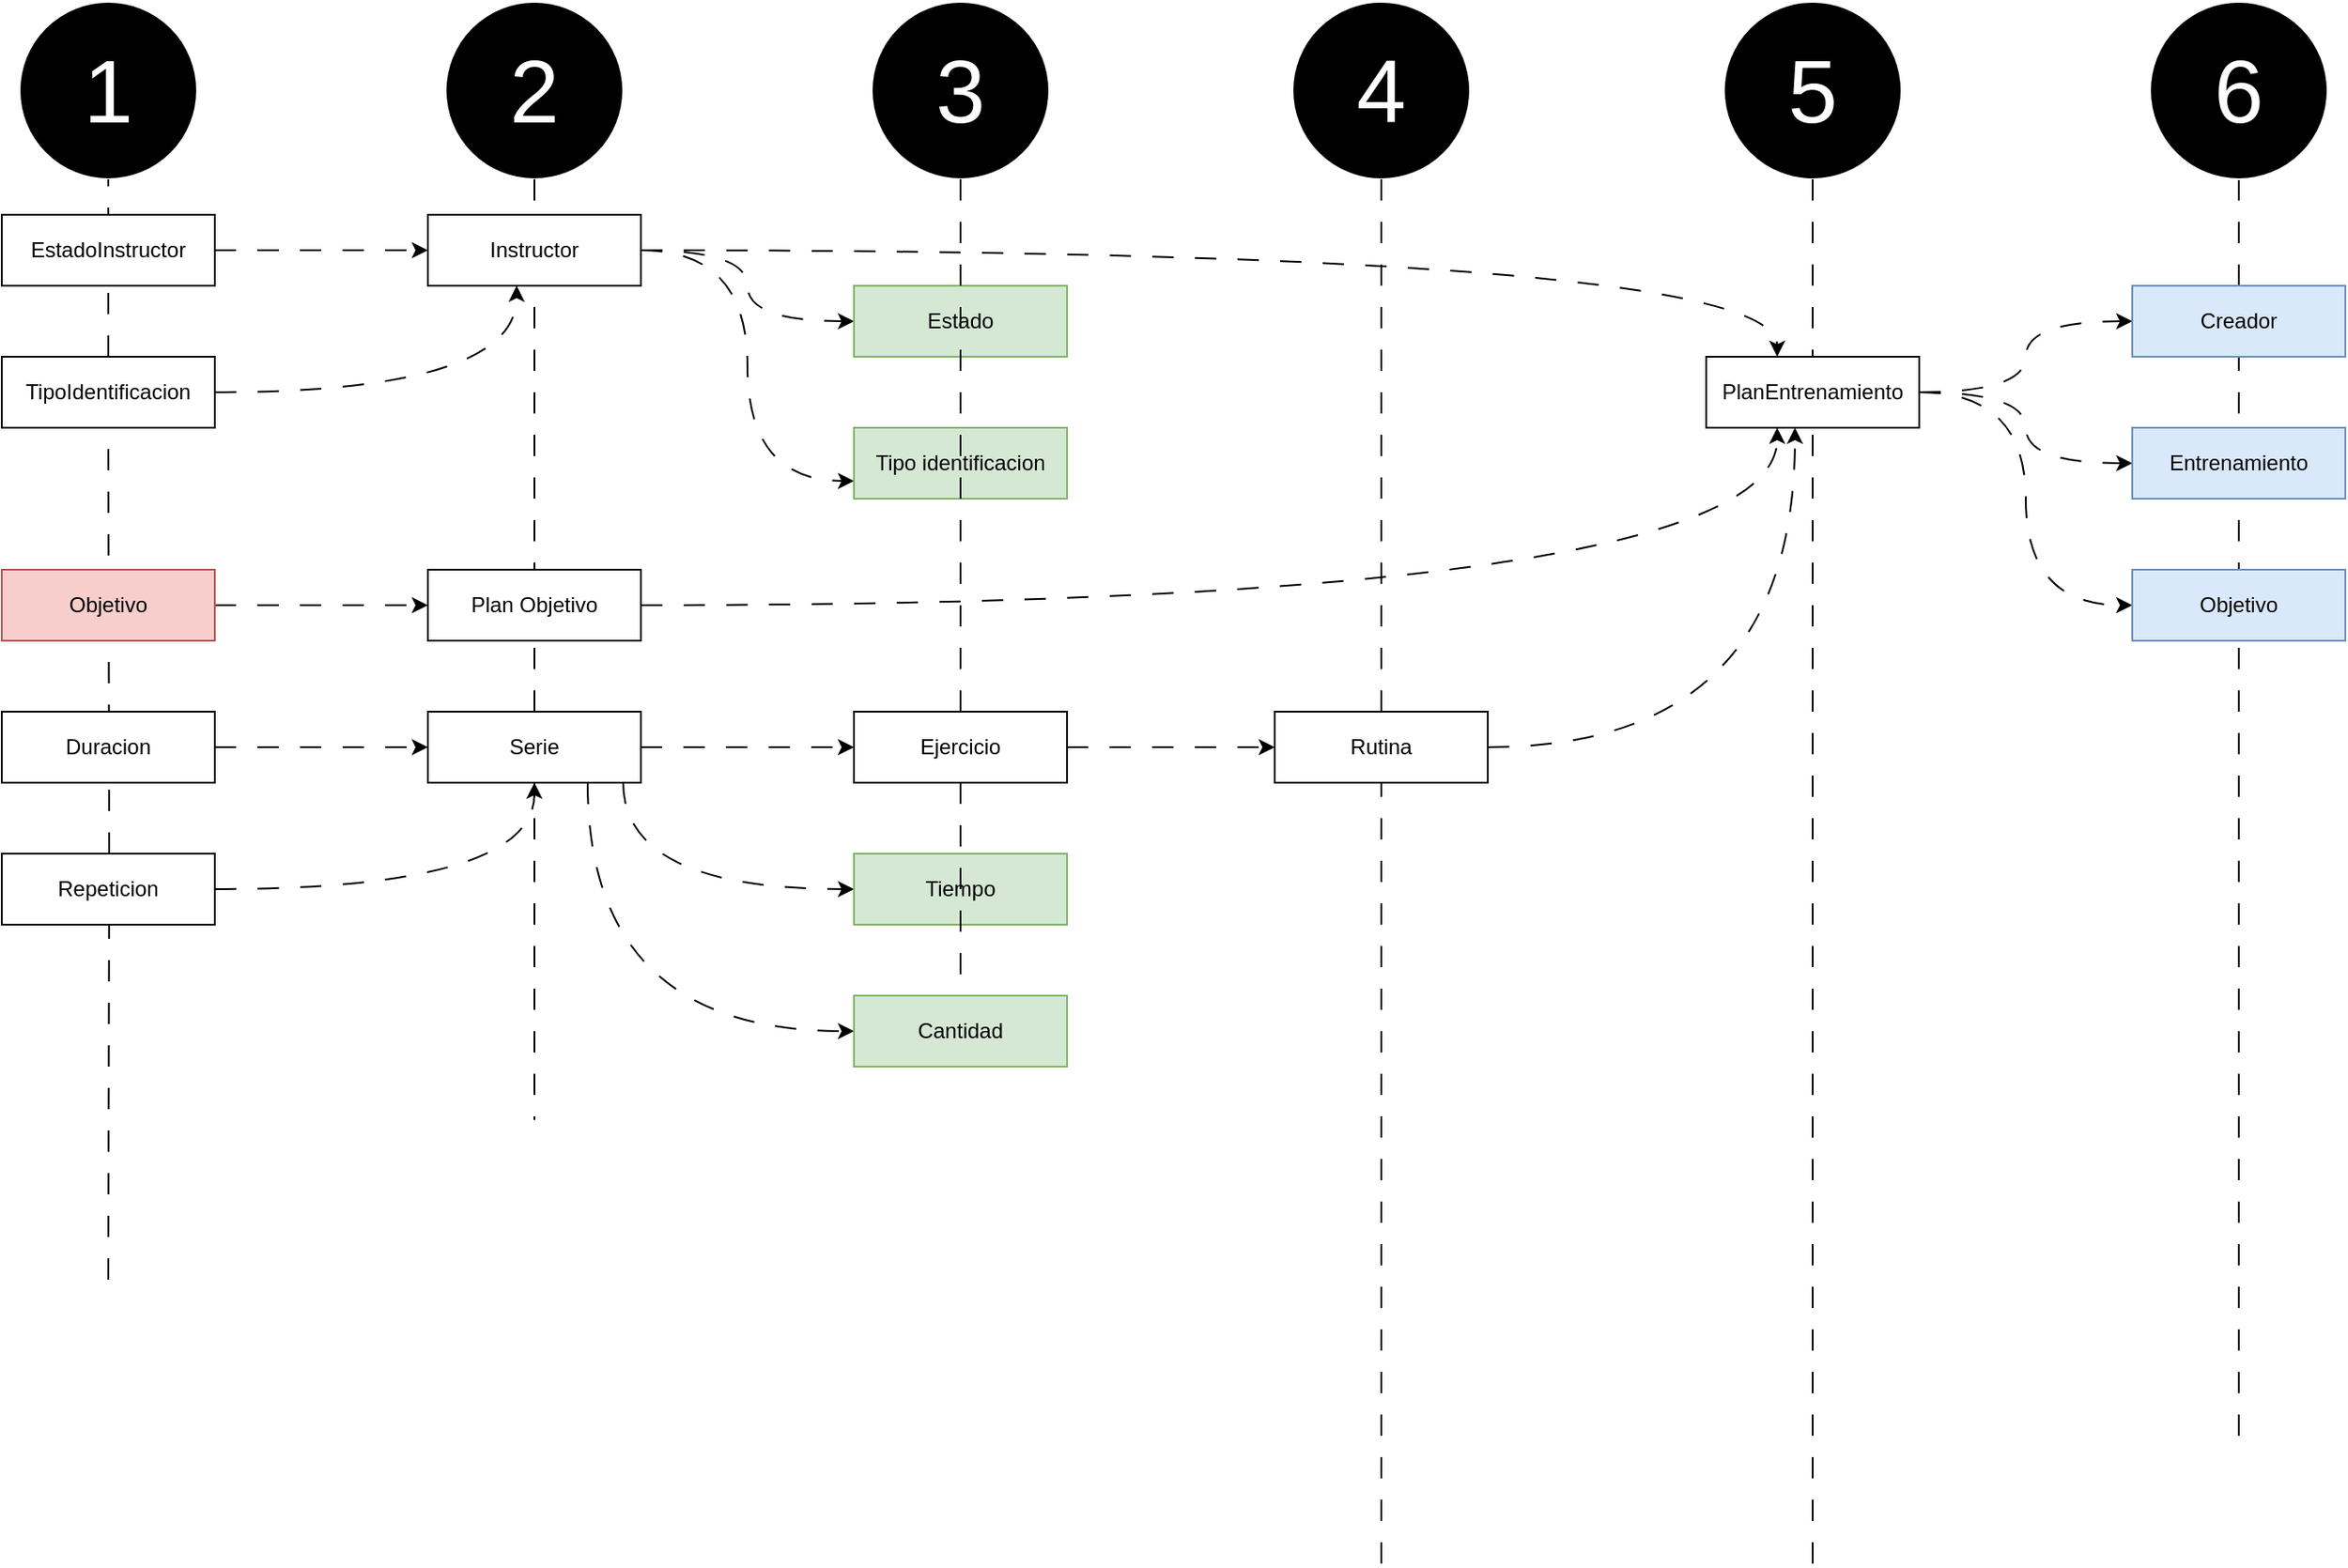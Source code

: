 <mxfile version="20.8.16" type="device"><diagram name="Página-1" id="V-VgXJR_8M7FID_TRvzl"><mxGraphModel dx="864" dy="516" grid="1" gridSize="10" guides="1" tooltips="1" connect="1" arrows="1" fold="1" page="1" pageScale="1" pageWidth="827" pageHeight="1169" math="0" shadow="0"><root><mxCell id="0"/><mxCell id="1" parent="0"/><mxCell id="dM7mjMUqaoKygSC-L9Ta-1" value="3" style="ellipse;whiteSpace=wrap;html=1;aspect=fixed;fillColor=#000000;strokeColor=#FFFFFF;fontColor=#FFFFFF;fontSize=50;" parent="1" vertex="1"><mxGeometry x="490" width="100" height="100" as="geometry"/></mxCell><mxCell id="dM7mjMUqaoKygSC-L9Ta-2" value="1" style="ellipse;whiteSpace=wrap;html=1;aspect=fixed;fillColor=#000000;strokeColor=#FFFFFF;fontColor=#FFFFFF;fontSize=50;" parent="1" vertex="1"><mxGeometry x="10" width="100" height="100" as="geometry"/></mxCell><mxCell id="dM7mjMUqaoKygSC-L9Ta-3" value="2" style="ellipse;whiteSpace=wrap;html=1;aspect=fixed;fillColor=#000000;strokeColor=#FFFFFF;fontColor=#FFFFFF;fontSize=50;" parent="1" vertex="1"><mxGeometry x="250" width="100" height="100" as="geometry"/></mxCell><mxCell id="dM7mjMUqaoKygSC-L9Ta-5" value="" style="edgeStyle=orthogonalEdgeStyle;rounded=0;orthogonalLoop=1;jettySize=auto;html=1;fontSize=50;fontColor=#FFFFFF;endArrow=none;endFill=0;dashed=1;dashPattern=12 12;startArrow=none;" parent="1" source="dM7mjMUqaoKygSC-L9Ta-12" target="dM7mjMUqaoKygSC-L9Ta-2" edge="1"><mxGeometry relative="1" as="geometry"><mxPoint x="60" y="1293" as="targetPoint"/><mxPoint x="60" y="720" as="sourcePoint"/><Array as="points"/></mxGeometry></mxCell><mxCell id="dM7mjMUqaoKygSC-L9Ta-10" style="edgeStyle=orthogonalEdgeStyle;rounded=0;orthogonalLoop=1;jettySize=auto;html=1;entryX=0;entryY=0.5;entryDx=0;entryDy=0;curved=1;dashed=1;dashPattern=12 12;" parent="1" source="dM7mjMUqaoKygSC-L9Ta-7" target="dM7mjMUqaoKygSC-L9Ta-8" edge="1"><mxGeometry relative="1" as="geometry"/></mxCell><mxCell id="dM7mjMUqaoKygSC-L9Ta-7" value="EstadoInstructor" style="rounded=0;whiteSpace=wrap;html=1;" parent="1" vertex="1"><mxGeometry y="120" width="120" height="40" as="geometry"/></mxCell><mxCell id="dM7mjMUqaoKygSC-L9Ta-11" style="edgeStyle=orthogonalEdgeStyle;rounded=0;orthogonalLoop=1;jettySize=auto;html=1;curved=1;dashed=1;dashPattern=12 12;" parent="1" source="dM7mjMUqaoKygSC-L9Ta-8" target="dM7mjMUqaoKygSC-L9Ta-9" edge="1"><mxGeometry relative="1" as="geometry"/></mxCell><mxCell id="dM7mjMUqaoKygSC-L9Ta-16" style="edgeStyle=orthogonalEdgeStyle;rounded=0;orthogonalLoop=1;jettySize=auto;html=1;entryX=0;entryY=0.75;entryDx=0;entryDy=0;curved=1;dashed=1;dashPattern=12 12;startArrow=none;startFill=0;endArrow=classic;endFill=1;" parent="1" source="dM7mjMUqaoKygSC-L9Ta-8" target="dM7mjMUqaoKygSC-L9Ta-15" edge="1"><mxGeometry relative="1" as="geometry"/></mxCell><mxCell id="dM7mjMUqaoKygSC-L9Ta-9" value="Estado" style="rounded=0;whiteSpace=wrap;html=1;fillColor=#d5e8d4;strokeColor=#82b366;" parent="1" vertex="1"><mxGeometry x="480" y="160" width="120" height="40" as="geometry"/></mxCell><mxCell id="dM7mjMUqaoKygSC-L9Ta-13" value="" style="edgeStyle=orthogonalEdgeStyle;rounded=0;orthogonalLoop=1;jettySize=auto;html=1;fontSize=50;fontColor=#FFFFFF;endArrow=none;endFill=0;dashed=1;dashPattern=12 12;startArrow=none;" parent="1" target="dM7mjMUqaoKygSC-L9Ta-12" edge="1"><mxGeometry relative="1" as="geometry"><mxPoint x="60" y="100" as="targetPoint"/><mxPoint x="60" y="720" as="sourcePoint"/><Array as="points"/></mxGeometry></mxCell><mxCell id="dM7mjMUqaoKygSC-L9Ta-14" style="edgeStyle=orthogonalEdgeStyle;rounded=0;orthogonalLoop=1;jettySize=auto;html=1;curved=1;dashed=1;dashPattern=12 12;startArrow=none;startFill=0;endArrow=classic;endFill=1;" parent="1" source="dM7mjMUqaoKygSC-L9Ta-12" target="dM7mjMUqaoKygSC-L9Ta-8" edge="1"><mxGeometry relative="1" as="geometry"><Array as="points"><mxPoint x="290" y="220"/></Array></mxGeometry></mxCell><mxCell id="dM7mjMUqaoKygSC-L9Ta-12" value="TipoIdentificacion" style="rounded=0;whiteSpace=wrap;html=1;" parent="1" vertex="1"><mxGeometry y="200" width="120" height="40" as="geometry"/></mxCell><mxCell id="dM7mjMUqaoKygSC-L9Ta-15" value="Tipo identificacion" style="rounded=0;whiteSpace=wrap;html=1;fillColor=#d5e8d4;strokeColor=#82b366;" parent="1" vertex="1"><mxGeometry x="480" y="240" width="120" height="40" as="geometry"/></mxCell><mxCell id="dM7mjMUqaoKygSC-L9Ta-17" value="4" style="ellipse;whiteSpace=wrap;html=1;aspect=fixed;fillColor=#000000;strokeColor=#FFFFFF;fontColor=#FFFFFF;fontSize=50;" parent="1" vertex="1"><mxGeometry x="727" width="100" height="100" as="geometry"/></mxCell><mxCell id="dM7mjMUqaoKygSC-L9Ta-18" value="" style="edgeStyle=orthogonalEdgeStyle;rounded=0;orthogonalLoop=1;jettySize=auto;html=1;fontSize=50;fontColor=#FFFFFF;endArrow=none;endFill=0;dashed=1;dashPattern=12 12;startArrow=none;" parent="1" source="dM7mjMUqaoKygSC-L9Ta-17" edge="1"><mxGeometry relative="1" as="geometry"><mxPoint x="777" y="880" as="targetPoint"/><mxPoint x="777.0" y="100" as="sourcePoint"/></mxGeometry></mxCell><mxCell id="dM7mjMUqaoKygSC-L9Ta-21" value="" style="edgeStyle=orthogonalEdgeStyle;rounded=0;orthogonalLoop=1;jettySize=auto;html=1;fontSize=50;fontColor=#FFFFFF;endArrow=none;endFill=0;dashed=1;dashPattern=12 12;" parent="1" source="dM7mjMUqaoKygSC-L9Ta-3" edge="1"><mxGeometry relative="1" as="geometry"><mxPoint x="300" y="630" as="targetPoint"/><mxPoint x="300" y="100" as="sourcePoint"/><Array as="points"/></mxGeometry></mxCell><mxCell id="dM7mjMUqaoKygSC-L9Ta-44" style="edgeStyle=orthogonalEdgeStyle;rounded=0;orthogonalLoop=1;jettySize=auto;html=1;curved=1;dashed=1;dashPattern=12 12;" parent="1" source="dM7mjMUqaoKygSC-L9Ta-8" target="dM7mjMUqaoKygSC-L9Ta-43" edge="1"><mxGeometry relative="1" as="geometry"><Array as="points"><mxPoint x="1000" y="140"/></Array></mxGeometry></mxCell><mxCell id="dM7mjMUqaoKygSC-L9Ta-8" value="Instructor" style="rounded=0;whiteSpace=wrap;html=1;" parent="1" vertex="1"><mxGeometry x="240" y="120" width="120" height="40" as="geometry"/></mxCell><mxCell id="dM7mjMUqaoKygSC-L9Ta-23" value="" style="edgeStyle=orthogonalEdgeStyle;rounded=0;orthogonalLoop=1;jettySize=auto;html=1;fontSize=50;fontColor=#FFFFFF;endArrow=none;endFill=0;dashed=1;dashPattern=12 12;startArrow=none;" parent="1" source="dM7mjMUqaoKygSC-L9Ta-1" target="dM7mjMUqaoKygSC-L9Ta-22" edge="1"><mxGeometry relative="1" as="geometry"><mxPoint x="540" y="880" as="targetPoint"/><mxPoint x="540" y="100" as="sourcePoint"/></mxGeometry></mxCell><mxCell id="dM7mjMUqaoKygSC-L9Ta-42" style="edgeStyle=orthogonalEdgeStyle;rounded=0;orthogonalLoop=1;jettySize=auto;html=1;curved=1;dashed=1;dashPattern=12 12;" parent="1" source="dM7mjMUqaoKygSC-L9Ta-22" target="dM7mjMUqaoKygSC-L9Ta-41" edge="1"><mxGeometry relative="1" as="geometry"/></mxCell><mxCell id="dM7mjMUqaoKygSC-L9Ta-22" value="Ejercicio" style="rounded=0;whiteSpace=wrap;html=1;" parent="1" vertex="1"><mxGeometry x="480" y="400" width="120" height="40" as="geometry"/></mxCell><mxCell id="dM7mjMUqaoKygSC-L9Ta-31" style="edgeStyle=orthogonalEdgeStyle;rounded=0;orthogonalLoop=1;jettySize=auto;html=1;entryX=0;entryY=0.5;entryDx=0;entryDy=0;dashed=1;dashPattern=12 12;" parent="1" source="dM7mjMUqaoKygSC-L9Ta-28" target="dM7mjMUqaoKygSC-L9Ta-30" edge="1"><mxGeometry relative="1" as="geometry"/></mxCell><mxCell id="dM7mjMUqaoKygSC-L9Ta-28" value="Duracion" style="rounded=0;whiteSpace=wrap;html=1;" parent="1" vertex="1"><mxGeometry y="400" width="120" height="40" as="geometry"/></mxCell><mxCell id="dM7mjMUqaoKygSC-L9Ta-32" style="edgeStyle=orthogonalEdgeStyle;rounded=0;orthogonalLoop=1;jettySize=auto;html=1;curved=1;dashed=1;dashPattern=12 12;" parent="1" source="dM7mjMUqaoKygSC-L9Ta-29" target="dM7mjMUqaoKygSC-L9Ta-30" edge="1"><mxGeometry relative="1" as="geometry"/></mxCell><mxCell id="dM7mjMUqaoKygSC-L9Ta-29" value="Repeticion" style="rounded=0;whiteSpace=wrap;html=1;" parent="1" vertex="1"><mxGeometry y="480" width="120" height="40" as="geometry"/></mxCell><mxCell id="dM7mjMUqaoKygSC-L9Ta-33" style="edgeStyle=orthogonalEdgeStyle;rounded=0;orthogonalLoop=1;jettySize=auto;html=1;curved=1;dashed=1;dashPattern=12 12;" parent="1" source="dM7mjMUqaoKygSC-L9Ta-30" target="dM7mjMUqaoKygSC-L9Ta-22" edge="1"><mxGeometry relative="1" as="geometry"><Array as="points"><mxPoint x="480" y="420"/><mxPoint x="480" y="420"/></Array></mxGeometry></mxCell><mxCell id="CksZiL6g3ZEsJ58F6HyH-1" style="edgeStyle=orthogonalEdgeStyle;rounded=0;orthogonalLoop=1;jettySize=auto;html=1;startArrow=none;startFill=0;endArrow=classic;endFill=1;curved=1;dashed=1;dashPattern=12 12;" edge="1" parent="1" source="dM7mjMUqaoKygSC-L9Ta-30" target="dM7mjMUqaoKygSC-L9Ta-37"><mxGeometry relative="1" as="geometry"><Array as="points"><mxPoint x="350" y="500"/></Array></mxGeometry></mxCell><mxCell id="CksZiL6g3ZEsJ58F6HyH-2" style="edgeStyle=orthogonalEdgeStyle;rounded=0;orthogonalLoop=1;jettySize=auto;html=1;startArrow=none;startFill=0;endArrow=classic;endFill=1;curved=1;dashed=1;dashPattern=12 12;" edge="1" parent="1" source="dM7mjMUqaoKygSC-L9Ta-30" target="dM7mjMUqaoKygSC-L9Ta-38"><mxGeometry relative="1" as="geometry"><Array as="points"><mxPoint x="330" y="580"/></Array></mxGeometry></mxCell><mxCell id="dM7mjMUqaoKygSC-L9Ta-30" value="Serie" style="rounded=0;whiteSpace=wrap;html=1;" parent="1" vertex="1"><mxGeometry x="240" y="400" width="120" height="40" as="geometry"/></mxCell><mxCell id="dM7mjMUqaoKygSC-L9Ta-35" value="5" style="ellipse;whiteSpace=wrap;html=1;aspect=fixed;fillColor=#000000;strokeColor=#FFFFFF;fontColor=#FFFFFF;fontSize=50;" parent="1" vertex="1"><mxGeometry x="970" width="100" height="100" as="geometry"/></mxCell><mxCell id="dM7mjMUqaoKygSC-L9Ta-36" value="" style="edgeStyle=orthogonalEdgeStyle;rounded=0;orthogonalLoop=1;jettySize=auto;html=1;fontSize=50;fontColor=#FFFFFF;endArrow=none;endFill=0;dashed=1;dashPattern=12 12;startArrow=none;" parent="1" source="dM7mjMUqaoKygSC-L9Ta-35" edge="1"><mxGeometry relative="1" as="geometry"><mxPoint x="1020" y="880" as="targetPoint"/><mxPoint x="1020.0" y="100" as="sourcePoint"/></mxGeometry></mxCell><mxCell id="dM7mjMUqaoKygSC-L9Ta-37" value="Tiempo" style="rounded=0;whiteSpace=wrap;html=1;fillColor=#d5e8d4;strokeColor=#82b366;" parent="1" vertex="1"><mxGeometry x="480" y="480" width="120" height="40" as="geometry"/></mxCell><mxCell id="dM7mjMUqaoKygSC-L9Ta-39" value="" style="edgeStyle=orthogonalEdgeStyle;rounded=0;orthogonalLoop=1;jettySize=auto;html=1;fontSize=50;fontColor=#FFFFFF;endArrow=none;endFill=0;dashed=1;dashPattern=12 12;startArrow=none;" parent="1" source="dM7mjMUqaoKygSC-L9Ta-22" target="dM7mjMUqaoKygSC-L9Ta-38" edge="1"><mxGeometry relative="1" as="geometry"><mxPoint x="540" y="880" as="targetPoint"/><mxPoint x="540" y="360" as="sourcePoint"/></mxGeometry></mxCell><mxCell id="dM7mjMUqaoKygSC-L9Ta-38" value="Cantidad" style="rounded=0;whiteSpace=wrap;html=1;fillColor=#d5e8d4;strokeColor=#82b366;" parent="1" vertex="1"><mxGeometry x="480" y="560" width="120" height="40" as="geometry"/></mxCell><mxCell id="dM7mjMUqaoKygSC-L9Ta-45" style="edgeStyle=orthogonalEdgeStyle;rounded=0;orthogonalLoop=1;jettySize=auto;html=1;curved=1;dashed=1;dashPattern=12 12;" parent="1" source="dM7mjMUqaoKygSC-L9Ta-41" target="dM7mjMUqaoKygSC-L9Ta-43" edge="1"><mxGeometry relative="1" as="geometry"><Array as="points"><mxPoint x="1010" y="420"/></Array></mxGeometry></mxCell><mxCell id="dM7mjMUqaoKygSC-L9Ta-41" value="Rutina" style="rounded=0;whiteSpace=wrap;html=1;" parent="1" vertex="1"><mxGeometry x="717" y="400" width="120" height="40" as="geometry"/></mxCell><mxCell id="dM7mjMUqaoKygSC-L9Ta-53" style="edgeStyle=orthogonalEdgeStyle;rounded=0;orthogonalLoop=1;jettySize=auto;html=1;curved=1;dashed=1;dashPattern=12 12;" parent="1" source="dM7mjMUqaoKygSC-L9Ta-43" target="dM7mjMUqaoKygSC-L9Ta-48" edge="1"><mxGeometry relative="1" as="geometry"/></mxCell><mxCell id="dM7mjMUqaoKygSC-L9Ta-54" style="edgeStyle=orthogonalEdgeStyle;rounded=0;orthogonalLoop=1;jettySize=auto;html=1;entryX=0;entryY=0.5;entryDx=0;entryDy=0;curved=1;dashed=1;dashPattern=12 12;" parent="1" source="dM7mjMUqaoKygSC-L9Ta-43" target="dM7mjMUqaoKygSC-L9Ta-49" edge="1"><mxGeometry relative="1" as="geometry"/></mxCell><mxCell id="CksZiL6g3ZEsJ58F6HyH-8" style="edgeStyle=orthogonalEdgeStyle;curved=1;rounded=0;orthogonalLoop=1;jettySize=auto;html=1;entryX=0;entryY=0.5;entryDx=0;entryDy=0;dashed=1;dashPattern=12 12;startArrow=none;startFill=0;endArrow=classic;endFill=1;" edge="1" parent="1" source="dM7mjMUqaoKygSC-L9Ta-43" target="CksZiL6g3ZEsJ58F6HyH-7"><mxGeometry relative="1" as="geometry"/></mxCell><mxCell id="dM7mjMUqaoKygSC-L9Ta-43" value="PlanEntrenamiento" style="rounded=0;whiteSpace=wrap;html=1;" parent="1" vertex="1"><mxGeometry x="960" y="200" width="120" height="40" as="geometry"/></mxCell><mxCell id="dM7mjMUqaoKygSC-L9Ta-51" style="edgeStyle=orthogonalEdgeStyle;rounded=0;orthogonalLoop=1;jettySize=auto;html=1;dashed=1;dashPattern=12 12;endArrow=none;endFill=0;" parent="1" source="dM7mjMUqaoKygSC-L9Ta-46" edge="1"><mxGeometry relative="1" as="geometry"><mxPoint x="1260" y="811" as="targetPoint"/></mxGeometry></mxCell><mxCell id="dM7mjMUqaoKygSC-L9Ta-46" value="6" style="ellipse;whiteSpace=wrap;html=1;aspect=fixed;fillColor=#000000;strokeColor=#FFFFFF;fontColor=#FFFFFF;fontSize=50;" parent="1" vertex="1"><mxGeometry x="1210" width="100" height="100" as="geometry"/></mxCell><mxCell id="dM7mjMUqaoKygSC-L9Ta-48" value="Creador" style="rounded=0;whiteSpace=wrap;html=1;fillColor=#dae8fc;strokeColor=#6c8ebf;" parent="1" vertex="1"><mxGeometry x="1200" y="160" width="120" height="40" as="geometry"/></mxCell><mxCell id="dM7mjMUqaoKygSC-L9Ta-49" value="Entrenamiento" style="rounded=0;whiteSpace=wrap;html=1;fillColor=#dae8fc;strokeColor=#6c8ebf;" parent="1" vertex="1"><mxGeometry x="1200" y="240" width="120" height="40" as="geometry"/></mxCell><mxCell id="CksZiL6g3ZEsJ58F6HyH-4" style="edgeStyle=orthogonalEdgeStyle;curved=1;rounded=0;orthogonalLoop=1;jettySize=auto;html=1;startArrow=none;startFill=0;endArrow=classic;endFill=1;dashed=1;dashPattern=12 12;" edge="1" parent="1" source="CksZiL6g3ZEsJ58F6HyH-3" target="dM7mjMUqaoKygSC-L9Ta-43"><mxGeometry relative="1" as="geometry"><Array as="points"><mxPoint x="1000" y="340"/></Array></mxGeometry></mxCell><mxCell id="CksZiL6g3ZEsJ58F6HyH-3" value="Plan Objetivo" style="rounded=0;whiteSpace=wrap;html=1;" vertex="1" parent="1"><mxGeometry x="240" y="320" width="120" height="40" as="geometry"/></mxCell><mxCell id="CksZiL6g3ZEsJ58F6HyH-6" style="edgeStyle=orthogonalEdgeStyle;curved=1;rounded=0;orthogonalLoop=1;jettySize=auto;html=1;dashed=1;dashPattern=12 12;startArrow=none;startFill=0;endArrow=classic;endFill=1;" edge="1" parent="1" source="CksZiL6g3ZEsJ58F6HyH-5" target="CksZiL6g3ZEsJ58F6HyH-3"><mxGeometry relative="1" as="geometry"/></mxCell><mxCell id="CksZiL6g3ZEsJ58F6HyH-5" value="Objetivo" style="rounded=0;whiteSpace=wrap;html=1;fillColor=#f8cecc;strokeColor=#b85450;" vertex="1" parent="1"><mxGeometry y="320" width="120" height="40" as="geometry"/></mxCell><mxCell id="CksZiL6g3ZEsJ58F6HyH-7" value="Objetivo" style="rounded=0;whiteSpace=wrap;html=1;fillColor=#dae8fc;strokeColor=#6c8ebf;" vertex="1" parent="1"><mxGeometry x="1200" y="320" width="120" height="40" as="geometry"/></mxCell></root></mxGraphModel></diagram></mxfile>